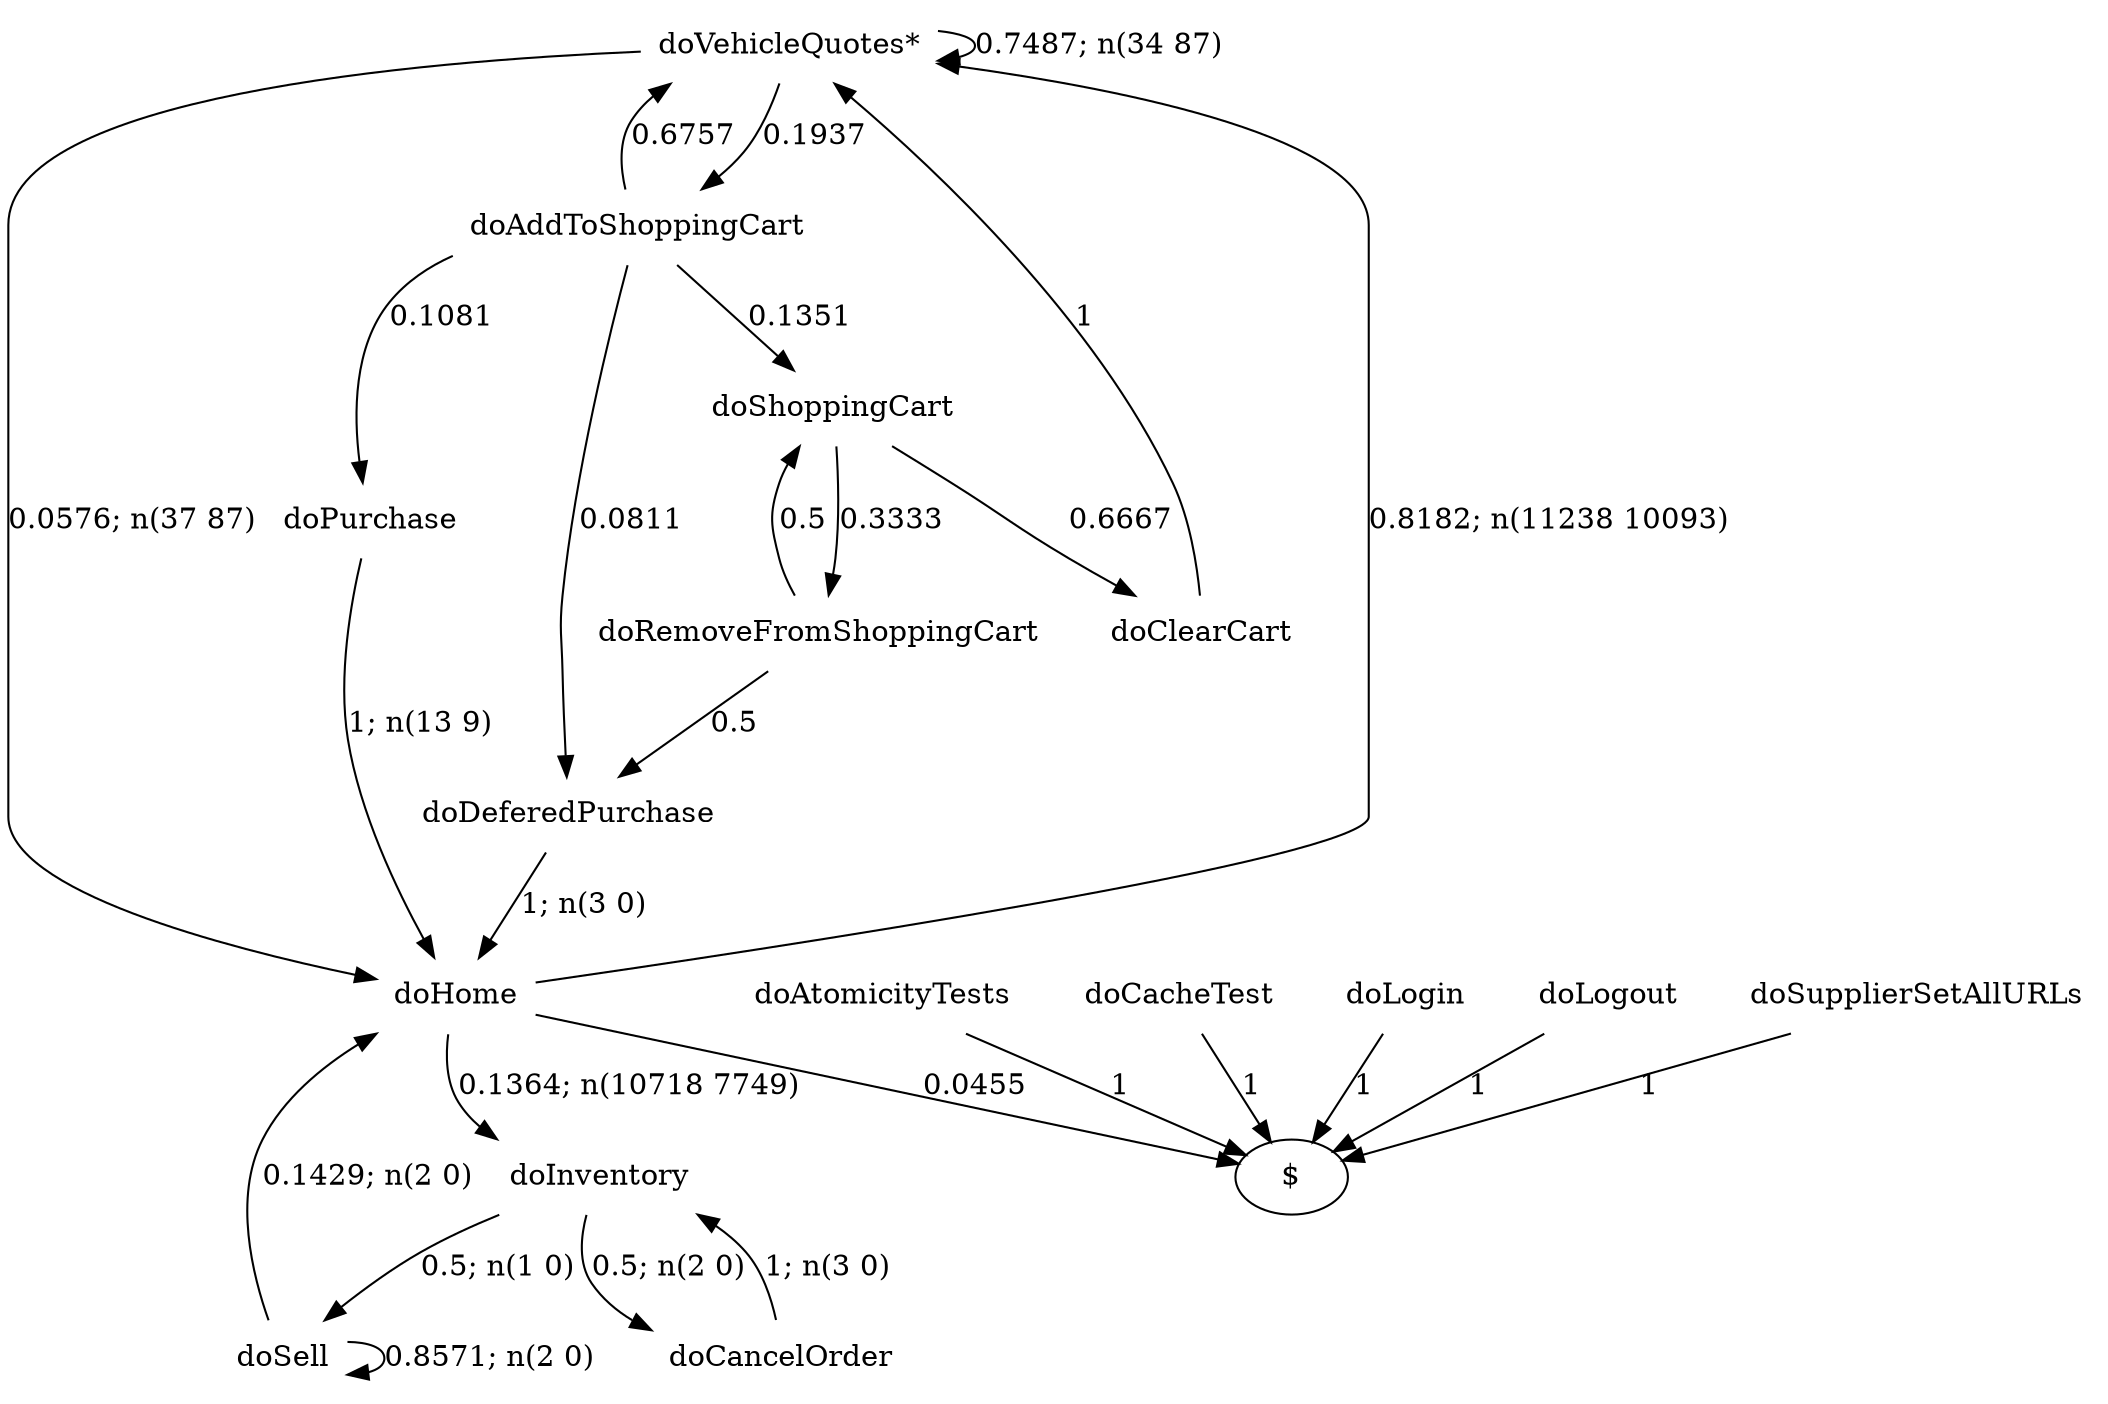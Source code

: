 digraph G {"doVehicleQuotes*" [label="doVehicleQuotes*",shape=none];"doSupplierSetAllURLs" [label="doSupplierSetAllURLs",shape=none];"doAtomicityTests" [label="doAtomicityTests",shape=none];"doCacheTest" [label="doCacheTest",shape=none];"doLogin" [label="doLogin",shape=none];"doAddToShoppingCart" [label="doAddToShoppingCart",shape=none];"doDeferedPurchase" [label="doDeferedPurchase",shape=none];"doHome" [label="doHome",shape=none];"doShoppingCart" [label="doShoppingCart",shape=none];"doClearCart" [label="doClearCart",shape=none];"doPurchase" [label="doPurchase",shape=none];"doInventory" [label="doInventory",shape=none];"doSell" [label="doSell",shape=none];"doLogout" [label="doLogout",shape=none];"doCancelOrder" [label="doCancelOrder",shape=none];"doRemoveFromShoppingCart" [label="doRemoveFromShoppingCart",shape=none];"doVehicleQuotes*"->"doVehicleQuotes*" [style=solid,label="0.7487; n(34 87)"];"doVehicleQuotes*"->"doAddToShoppingCart" [style=solid,label="0.1937"];"doVehicleQuotes*"->"doHome" [style=solid,label="0.0576; n(37 87)"];"doSupplierSetAllURLs"->"$" [style=solid,label="1"];"doAtomicityTests"->"$" [style=solid,label="1"];"doCacheTest"->"$" [style=solid,label="1"];"doLogin"->"$" [style=solid,label="1"];"doAddToShoppingCart"->"doVehicleQuotes*" [style=solid,label="0.6757"];"doAddToShoppingCart"->"doDeferedPurchase" [style=solid,label="0.0811"];"doAddToShoppingCart"->"doShoppingCart" [style=solid,label="0.1351"];"doAddToShoppingCart"->"doPurchase" [style=solid,label="0.1081"];"doDeferedPurchase"->"doHome" [style=solid,label="1; n(3 0)"];"doHome"->"doVehicleQuotes*" [style=solid,label="0.8182; n(11238 10093)"];"doHome"->"doInventory" [style=solid,label="0.1364; n(10718 7749)"];"doHome"->"$" [style=solid,label="0.0455"];"doShoppingCart"->"doClearCart" [style=solid,label="0.6667"];"doShoppingCart"->"doRemoveFromShoppingCart" [style=solid,label="0.3333"];"doClearCart"->"doVehicleQuotes*" [style=solid,label="1"];"doPurchase"->"doHome" [style=solid,label="1; n(13 9)"];"doInventory"->"doSell" [style=solid,label="0.5; n(1 0)"];"doInventory"->"doCancelOrder" [style=solid,label="0.5; n(2 0)"];"doSell"->"doHome" [style=solid,label="0.1429; n(2 0)"];"doSell"->"doSell" [style=solid,label="0.8571; n(2 0)"];"doLogout"->"$" [style=solid,label="1"];"doCancelOrder"->"doInventory" [style=solid,label="1; n(3 0)"];"doRemoveFromShoppingCart"->"doDeferedPurchase" [style=solid,label="0.5"];"doRemoveFromShoppingCart"->"doShoppingCart" [style=solid,label="0.5"];}